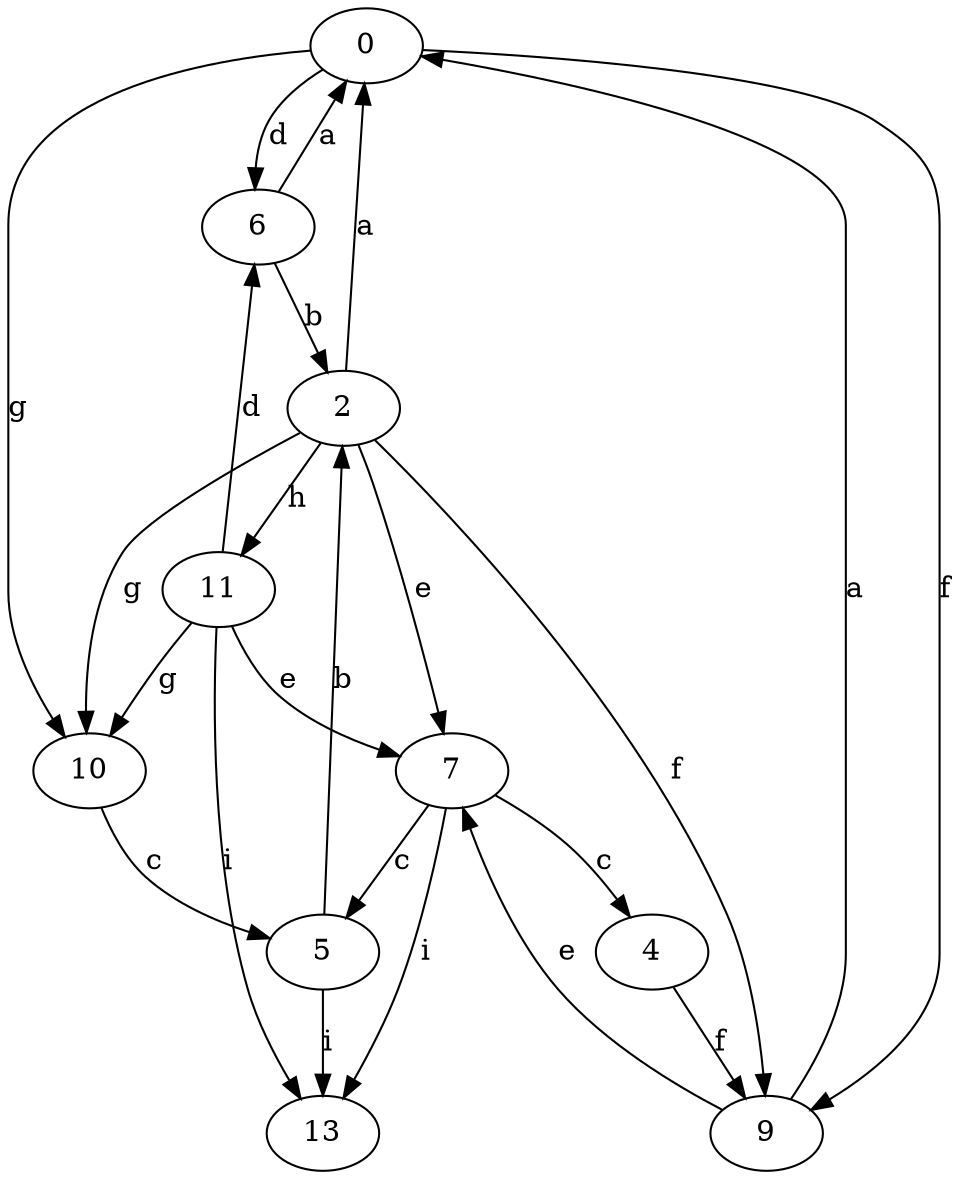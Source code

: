 strict digraph  {
0;
2;
4;
5;
6;
7;
9;
10;
11;
13;
0 -> 6  [label=d];
0 -> 9  [label=f];
0 -> 10  [label=g];
2 -> 0  [label=a];
2 -> 7  [label=e];
2 -> 9  [label=f];
2 -> 10  [label=g];
2 -> 11  [label=h];
4 -> 9  [label=f];
5 -> 2  [label=b];
5 -> 13  [label=i];
6 -> 0  [label=a];
6 -> 2  [label=b];
7 -> 4  [label=c];
7 -> 5  [label=c];
7 -> 13  [label=i];
9 -> 0  [label=a];
9 -> 7  [label=e];
10 -> 5  [label=c];
11 -> 6  [label=d];
11 -> 7  [label=e];
11 -> 10  [label=g];
11 -> 13  [label=i];
}
